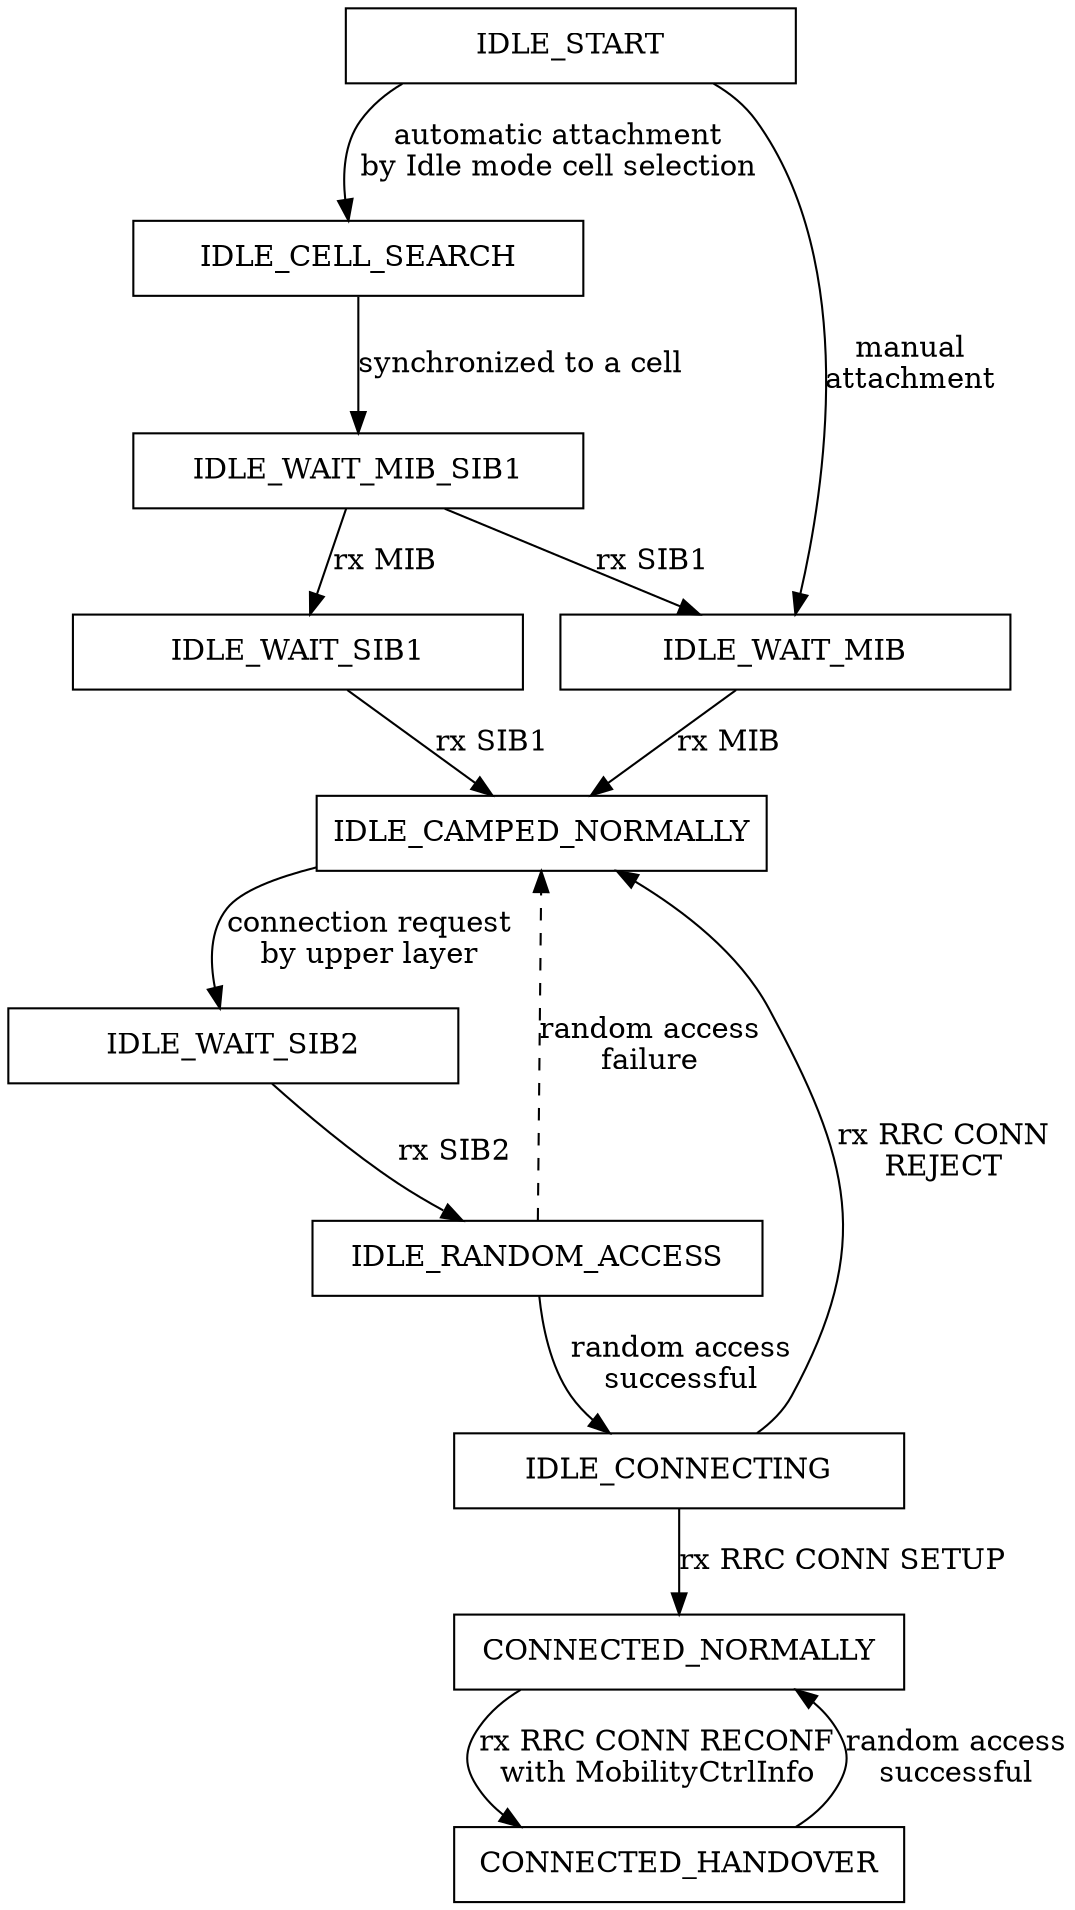 digraph LteRrcStates {


IDLE_START [shape="box",width=3]
IDLE_CELL_SEARCH [shape="box",width=3]
IDLE_WAIT_MIB_SIB1 [shape="box",width=3]
IDLE_WAIT_MIB [shape="box",width=3]
IDLE_WAIT_SIB1 [shape="box",width=3]
IDLE_CAMPED_NORMALLY [shape="box",width=3]
IDLE_WAIT_SIB2 [shape="box",width=3]
IDLE_RANDOM_ACCESS [shape="box",width=3]
IDLE_CONNECTING [shape="box",width=3]
CONNECTED_NORMALLY [shape="box",width=3]
CONNECTED_HANDOVER [shape="box",width=3]


IDLE_START -> IDLE_WAIT_MIB [label="manual\nattachment"]
IDLE_START -> IDLE_CELL_SEARCH [label="automatic attachment\nby Idle mode cell selection"]
IDLE_CELL_SEARCH -> IDLE_WAIT_MIB_SIB1 [label="synchronized to a cell"]
IDLE_WAIT_MIB_SIB1 -> IDLE_WAIT_SIB1 [label="rx MIB"]
IDLE_WAIT_MIB_SIB1 -> IDLE_WAIT_MIB [label="rx SIB1"]
IDLE_WAIT_MIB -> IDLE_CAMPED_NORMALLY [label="rx MIB"]
IDLE_WAIT_SIB1 -> IDLE_CAMPED_NORMALLY [label="rx SIB1"]
IDLE_CAMPED_NORMALLY -> IDLE_WAIT_SIB2 [label="connection request\nby upper layer"]
IDLE_WAIT_SIB2 -> IDLE_RANDOM_ACCESS [label="rx SIB2"]
IDLE_RANDOM_ACCESS -> IDLE_CONNECTING [label="random access\nsuccessful"]
IDLE_RANDOM_ACCESS -> IDLE_CAMPED_NORMALLY [label="random access\nfailure",
  style=dashed] // dashed because this has not been implemented yet
IDLE_CONNECTING -> CONNECTED_NORMALLY [label="rx RRC CONN SETUP"]
IDLE_CONNECTING -> IDLE_CAMPED_NORMALLY [label="rx RRC CONN\nREJECT"]
CONNECTED_NORMALLY -> CONNECTED_HANDOVER [label="rx RRC CONN RECONF\nwith MobilityCtrlInfo"]
CONNECTED_HANDOVER -> CONNECTED_NORMALLY [label="random access\nsuccessful"]

}
